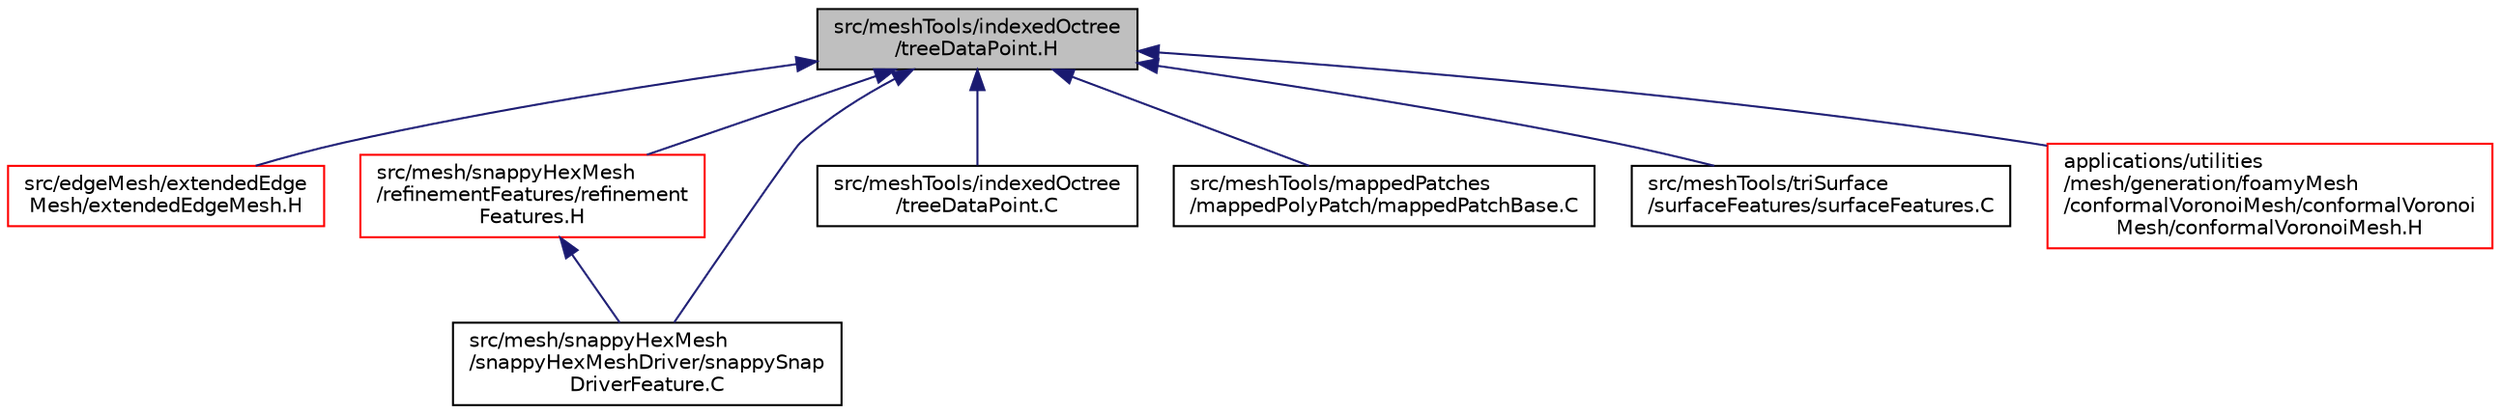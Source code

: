 digraph "src/meshTools/indexedOctree/treeDataPoint.H"
{
  bgcolor="transparent";
  edge [fontname="Helvetica",fontsize="10",labelfontname="Helvetica",labelfontsize="10"];
  node [fontname="Helvetica",fontsize="10",shape=record];
  Node165 [label="src/meshTools/indexedOctree\l/treeDataPoint.H",height=0.2,width=0.4,color="black", fillcolor="grey75", style="filled", fontcolor="black"];
  Node165 -> Node166 [dir="back",color="midnightblue",fontsize="10",style="solid",fontname="Helvetica"];
  Node166 [label="src/edgeMesh/extendedEdge\lMesh/extendedEdgeMesh.H",height=0.2,width=0.4,color="red",URL="$a00998.html"];
  Node165 -> Node176 [dir="back",color="midnightblue",fontsize="10",style="solid",fontname="Helvetica"];
  Node176 [label="src/mesh/snappyHexMesh\l/refinementFeatures/refinement\lFeatures.H",height=0.2,width=0.4,color="red",URL="$a07766.html"];
  Node176 -> Node181 [dir="back",color="midnightblue",fontsize="10",style="solid",fontname="Helvetica"];
  Node181 [label="src/mesh/snappyHexMesh\l/snappyHexMeshDriver/snappySnap\lDriverFeature.C",height=0.2,width=0.4,color="black",URL="$a07838.html"];
  Node165 -> Node181 [dir="back",color="midnightblue",fontsize="10",style="solid",fontname="Helvetica"];
  Node165 -> Node213 [dir="back",color="midnightblue",fontsize="10",style="solid",fontname="Helvetica"];
  Node213 [label="src/meshTools/indexedOctree\l/treeDataPoint.C",height=0.2,width=0.4,color="black",URL="$a08246.html"];
  Node165 -> Node214 [dir="back",color="midnightblue",fontsize="10",style="solid",fontname="Helvetica"];
  Node214 [label="src/meshTools/mappedPatches\l/mappedPolyPatch/mappedPatchBase.C",height=0.2,width=0.4,color="black",URL="$a08279.html"];
  Node165 -> Node215 [dir="back",color="midnightblue",fontsize="10",style="solid",fontname="Helvetica"];
  Node215 [label="src/meshTools/triSurface\l/surfaceFeatures/surfaceFeatures.C",height=0.2,width=0.4,color="black",URL="$a08909.html"];
  Node165 -> Node183 [dir="back",color="midnightblue",fontsize="10",style="solid",fontname="Helvetica"];
  Node183 [label="applications/utilities\l/mesh/generation/foamyMesh\l/conformalVoronoiMesh/conformalVoronoi\lMesh/conformalVoronoiMesh.H",height=0.2,width=0.4,color="red",URL="$a18620.html"];
}
